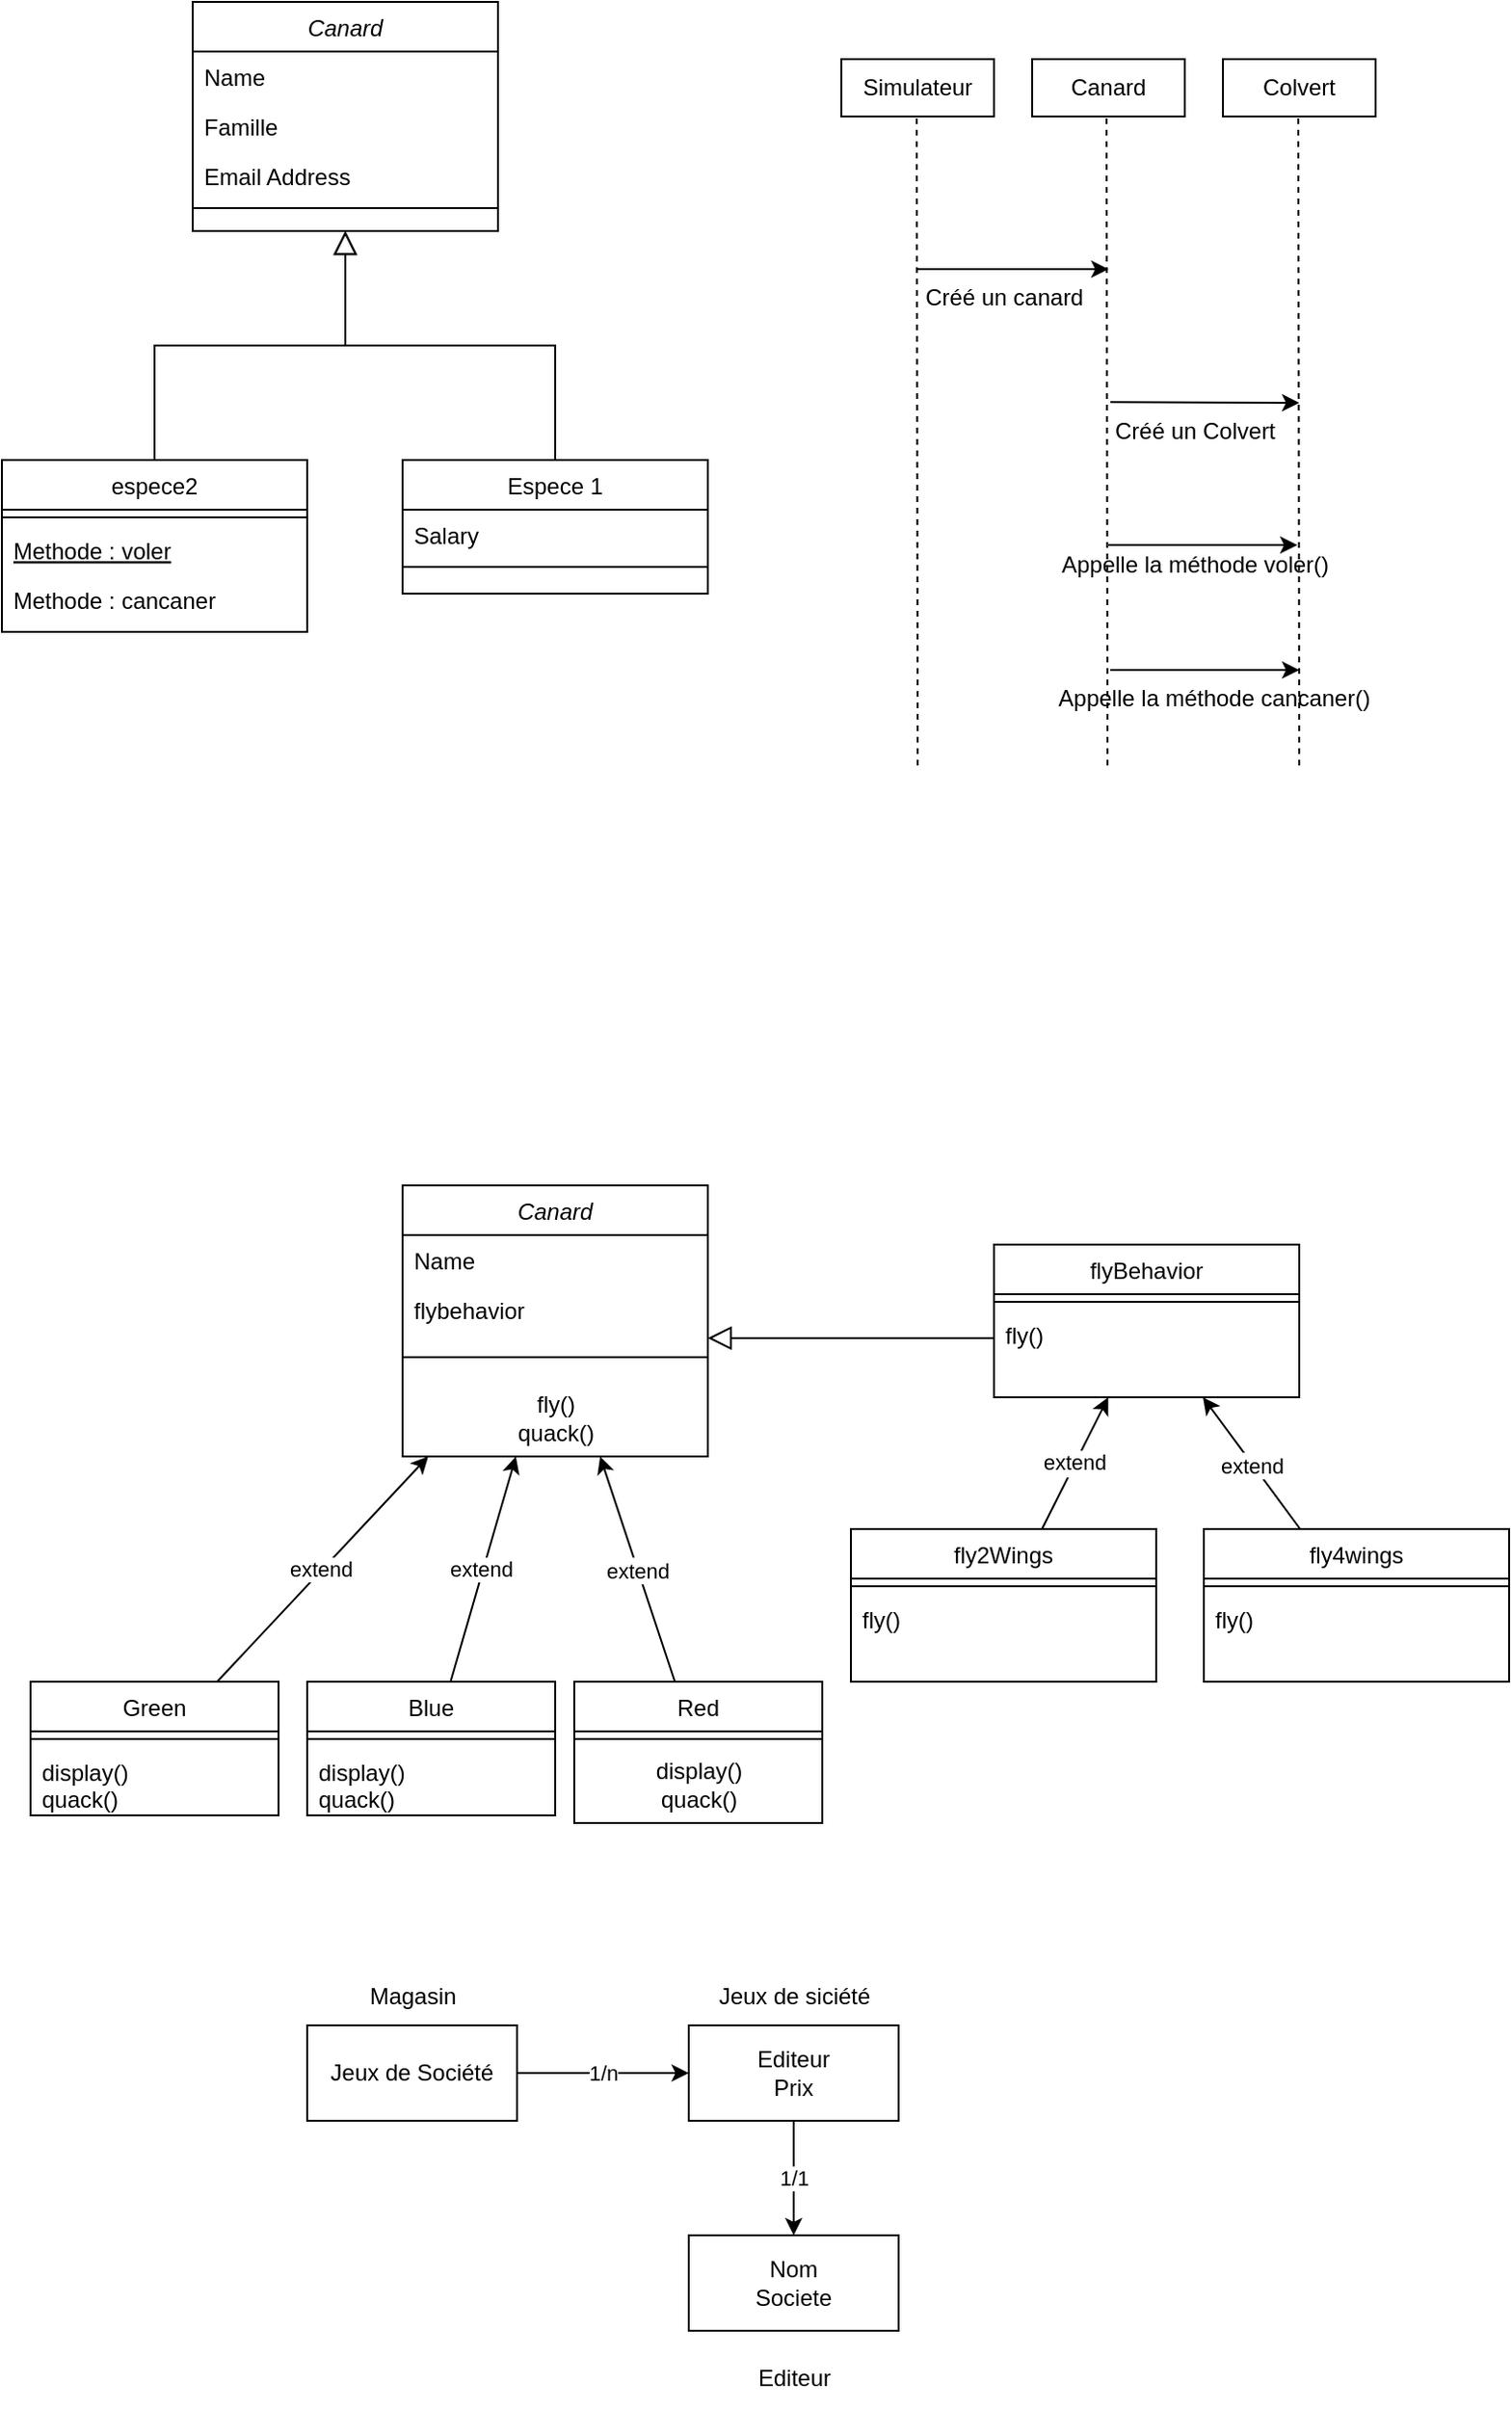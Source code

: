 <mxfile version="24.2.5" type="github">
  <diagram id="C5RBs43oDa-KdzZeNtuy" name="Page-1">
    <mxGraphModel dx="1221" dy="759" grid="1" gridSize="10" guides="1" tooltips="1" connect="1" arrows="1" fold="1" page="1" pageScale="1" pageWidth="827" pageHeight="1169" math="0" shadow="0">
      <root>
        <mxCell id="WIyWlLk6GJQsqaUBKTNV-0" />
        <mxCell id="WIyWlLk6GJQsqaUBKTNV-1" parent="WIyWlLk6GJQsqaUBKTNV-0" />
        <mxCell id="zkfFHV4jXpPFQw0GAbJ--0" value="Canard" style="swimlane;fontStyle=2;align=center;verticalAlign=top;childLayout=stackLayout;horizontal=1;startSize=26;horizontalStack=0;resizeParent=1;resizeLast=0;collapsible=1;marginBottom=0;rounded=0;shadow=0;strokeWidth=1;" parent="WIyWlLk6GJQsqaUBKTNV-1" vertex="1">
          <mxGeometry x="110" y="120" width="160" height="120" as="geometry">
            <mxRectangle x="230" y="140" width="160" height="26" as="alternateBounds" />
          </mxGeometry>
        </mxCell>
        <mxCell id="zkfFHV4jXpPFQw0GAbJ--1" value="Name" style="text;align=left;verticalAlign=top;spacingLeft=4;spacingRight=4;overflow=hidden;rotatable=0;points=[[0,0.5],[1,0.5]];portConstraint=eastwest;" parent="zkfFHV4jXpPFQw0GAbJ--0" vertex="1">
          <mxGeometry y="26" width="160" height="26" as="geometry" />
        </mxCell>
        <mxCell id="zkfFHV4jXpPFQw0GAbJ--2" value="Famille" style="text;align=left;verticalAlign=top;spacingLeft=4;spacingRight=4;overflow=hidden;rotatable=0;points=[[0,0.5],[1,0.5]];portConstraint=eastwest;rounded=0;shadow=0;html=0;" parent="zkfFHV4jXpPFQw0GAbJ--0" vertex="1">
          <mxGeometry y="52" width="160" height="26" as="geometry" />
        </mxCell>
        <mxCell id="zkfFHV4jXpPFQw0GAbJ--3" value="Email Address" style="text;align=left;verticalAlign=top;spacingLeft=4;spacingRight=4;overflow=hidden;rotatable=0;points=[[0,0.5],[1,0.5]];portConstraint=eastwest;rounded=0;shadow=0;html=0;" parent="zkfFHV4jXpPFQw0GAbJ--0" vertex="1">
          <mxGeometry y="78" width="160" height="26" as="geometry" />
        </mxCell>
        <mxCell id="zkfFHV4jXpPFQw0GAbJ--4" value="" style="line;html=1;strokeWidth=1;align=left;verticalAlign=middle;spacingTop=-1;spacingLeft=3;spacingRight=3;rotatable=0;labelPosition=right;points=[];portConstraint=eastwest;" parent="zkfFHV4jXpPFQw0GAbJ--0" vertex="1">
          <mxGeometry y="104" width="160" height="8" as="geometry" />
        </mxCell>
        <mxCell id="zkfFHV4jXpPFQw0GAbJ--6" value="espece2" style="swimlane;fontStyle=0;align=center;verticalAlign=top;childLayout=stackLayout;horizontal=1;startSize=26;horizontalStack=0;resizeParent=1;resizeLast=0;collapsible=1;marginBottom=0;rounded=0;shadow=0;strokeWidth=1;" parent="WIyWlLk6GJQsqaUBKTNV-1" vertex="1">
          <mxGeometry x="10" y="360" width="160" height="90" as="geometry">
            <mxRectangle x="130" y="380" width="160" height="26" as="alternateBounds" />
          </mxGeometry>
        </mxCell>
        <mxCell id="zkfFHV4jXpPFQw0GAbJ--9" value="" style="line;html=1;strokeWidth=1;align=left;verticalAlign=middle;spacingTop=-1;spacingLeft=3;spacingRight=3;rotatable=0;labelPosition=right;points=[];portConstraint=eastwest;" parent="zkfFHV4jXpPFQw0GAbJ--6" vertex="1">
          <mxGeometry y="26" width="160" height="8" as="geometry" />
        </mxCell>
        <mxCell id="zkfFHV4jXpPFQw0GAbJ--10" value="Methode : voler" style="text;align=left;verticalAlign=top;spacingLeft=4;spacingRight=4;overflow=hidden;rotatable=0;points=[[0,0.5],[1,0.5]];portConstraint=eastwest;fontStyle=4" parent="zkfFHV4jXpPFQw0GAbJ--6" vertex="1">
          <mxGeometry y="34" width="160" height="26" as="geometry" />
        </mxCell>
        <mxCell id="zkfFHV4jXpPFQw0GAbJ--11" value="Methode : cancaner" style="text;align=left;verticalAlign=top;spacingLeft=4;spacingRight=4;overflow=hidden;rotatable=0;points=[[0,0.5],[1,0.5]];portConstraint=eastwest;" parent="zkfFHV4jXpPFQw0GAbJ--6" vertex="1">
          <mxGeometry y="60" width="160" height="26" as="geometry" />
        </mxCell>
        <mxCell id="zkfFHV4jXpPFQw0GAbJ--12" value="" style="endArrow=block;endSize=10;endFill=0;shadow=0;strokeWidth=1;rounded=0;curved=0;edgeStyle=elbowEdgeStyle;elbow=vertical;" parent="WIyWlLk6GJQsqaUBKTNV-1" source="zkfFHV4jXpPFQw0GAbJ--6" target="zkfFHV4jXpPFQw0GAbJ--0" edge="1">
          <mxGeometry width="160" relative="1" as="geometry">
            <mxPoint x="90" y="203" as="sourcePoint" />
            <mxPoint x="90" y="203" as="targetPoint" />
          </mxGeometry>
        </mxCell>
        <mxCell id="zkfFHV4jXpPFQw0GAbJ--13" value="Espece 1" style="swimlane;fontStyle=0;align=center;verticalAlign=top;childLayout=stackLayout;horizontal=1;startSize=26;horizontalStack=0;resizeParent=1;resizeLast=0;collapsible=1;marginBottom=0;rounded=0;shadow=0;strokeWidth=1;" parent="WIyWlLk6GJQsqaUBKTNV-1" vertex="1">
          <mxGeometry x="220" y="360" width="160" height="70" as="geometry">
            <mxRectangle x="340" y="380" width="170" height="26" as="alternateBounds" />
          </mxGeometry>
        </mxCell>
        <mxCell id="zkfFHV4jXpPFQw0GAbJ--14" value="Salary" style="text;align=left;verticalAlign=top;spacingLeft=4;spacingRight=4;overflow=hidden;rotatable=0;points=[[0,0.5],[1,0.5]];portConstraint=eastwest;" parent="zkfFHV4jXpPFQw0GAbJ--13" vertex="1">
          <mxGeometry y="26" width="160" height="26" as="geometry" />
        </mxCell>
        <mxCell id="zkfFHV4jXpPFQw0GAbJ--15" value="" style="line;html=1;strokeWidth=1;align=left;verticalAlign=middle;spacingTop=-1;spacingLeft=3;spacingRight=3;rotatable=0;labelPosition=right;points=[];portConstraint=eastwest;" parent="zkfFHV4jXpPFQw0GAbJ--13" vertex="1">
          <mxGeometry y="52" width="160" height="8" as="geometry" />
        </mxCell>
        <mxCell id="zkfFHV4jXpPFQw0GAbJ--16" value="" style="endArrow=block;endSize=10;endFill=0;shadow=0;strokeWidth=1;rounded=0;curved=0;edgeStyle=elbowEdgeStyle;elbow=vertical;" parent="WIyWlLk6GJQsqaUBKTNV-1" source="zkfFHV4jXpPFQw0GAbJ--13" target="zkfFHV4jXpPFQw0GAbJ--0" edge="1">
          <mxGeometry width="160" relative="1" as="geometry">
            <mxPoint x="100" y="373" as="sourcePoint" />
            <mxPoint x="200" y="271" as="targetPoint" />
          </mxGeometry>
        </mxCell>
        <mxCell id="nrB4lIm2vFU0IHgTo4m3-0" value="Simulateur" style="rounded=0;whiteSpace=wrap;html=1;" vertex="1" parent="WIyWlLk6GJQsqaUBKTNV-1">
          <mxGeometry x="450" y="150" width="80" height="30" as="geometry" />
        </mxCell>
        <mxCell id="nrB4lIm2vFU0IHgTo4m3-1" value="Canard" style="rounded=0;whiteSpace=wrap;html=1;" vertex="1" parent="WIyWlLk6GJQsqaUBKTNV-1">
          <mxGeometry x="550" y="150" width="80" height="30" as="geometry" />
        </mxCell>
        <mxCell id="nrB4lIm2vFU0IHgTo4m3-4" value="" style="endArrow=classic;html=1;rounded=0;" edge="1" parent="WIyWlLk6GJQsqaUBKTNV-1">
          <mxGeometry width="50" height="50" relative="1" as="geometry">
            <mxPoint x="490" y="260" as="sourcePoint" />
            <mxPoint x="590" y="260" as="targetPoint" />
          </mxGeometry>
        </mxCell>
        <mxCell id="nrB4lIm2vFU0IHgTo4m3-6" value="Créé un canard" style="text;html=1;align=center;verticalAlign=middle;resizable=0;points=[];autosize=1;strokeColor=none;fillColor=none;" vertex="1" parent="WIyWlLk6GJQsqaUBKTNV-1">
          <mxGeometry x="480" y="260" width="110" height="30" as="geometry" />
        </mxCell>
        <mxCell id="nrB4lIm2vFU0IHgTo4m3-7" value="Colvert" style="rounded=0;whiteSpace=wrap;html=1;" vertex="1" parent="WIyWlLk6GJQsqaUBKTNV-1">
          <mxGeometry x="650" y="150" width="80" height="30" as="geometry" />
        </mxCell>
        <mxCell id="nrB4lIm2vFU0IHgTo4m3-9" value="" style="endArrow=none;dashed=1;html=1;rounded=0;" edge="1" parent="WIyWlLk6GJQsqaUBKTNV-1">
          <mxGeometry width="50" height="50" relative="1" as="geometry">
            <mxPoint x="490" y="520" as="sourcePoint" />
            <mxPoint x="489.5" y="180" as="targetPoint" />
          </mxGeometry>
        </mxCell>
        <mxCell id="nrB4lIm2vFU0IHgTo4m3-10" value="" style="endArrow=none;dashed=1;html=1;rounded=0;" edge="1" parent="WIyWlLk6GJQsqaUBKTNV-1">
          <mxGeometry width="50" height="50" relative="1" as="geometry">
            <mxPoint x="589.5" y="520" as="sourcePoint" />
            <mxPoint x="589" y="180" as="targetPoint" />
          </mxGeometry>
        </mxCell>
        <mxCell id="nrB4lIm2vFU0IHgTo4m3-11" value="" style="endArrow=none;dashed=1;html=1;rounded=0;" edge="1" parent="WIyWlLk6GJQsqaUBKTNV-1">
          <mxGeometry width="50" height="50" relative="1" as="geometry">
            <mxPoint x="690" y="520" as="sourcePoint" />
            <mxPoint x="689.5" y="180" as="targetPoint" />
          </mxGeometry>
        </mxCell>
        <mxCell id="nrB4lIm2vFU0IHgTo4m3-12" value="Créé un Colvert" style="text;html=1;align=center;verticalAlign=middle;resizable=0;points=[];autosize=1;strokeColor=none;fillColor=none;" vertex="1" parent="WIyWlLk6GJQsqaUBKTNV-1">
          <mxGeometry x="580" y="330" width="110" height="30" as="geometry" />
        </mxCell>
        <mxCell id="nrB4lIm2vFU0IHgTo4m3-14" value="Appelle la méthode cancaner()" style="text;html=1;align=center;verticalAlign=middle;resizable=0;points=[];autosize=1;strokeColor=none;fillColor=none;" vertex="1" parent="WIyWlLk6GJQsqaUBKTNV-1">
          <mxGeometry x="550" y="470" width="190" height="30" as="geometry" />
        </mxCell>
        <mxCell id="nrB4lIm2vFU0IHgTo4m3-15" value="Appelle la méthode voler()" style="text;html=1;align=center;verticalAlign=middle;resizable=0;points=[];autosize=1;strokeColor=none;fillColor=none;" vertex="1" parent="WIyWlLk6GJQsqaUBKTNV-1">
          <mxGeometry x="555" y="400" width="160" height="30" as="geometry" />
        </mxCell>
        <mxCell id="nrB4lIm2vFU0IHgTo4m3-17" value="" style="endArrow=classic;html=1;rounded=0;exitX=0.1;exitY=-0.011;exitDx=0;exitDy=0;exitPerimeter=0;" edge="1" parent="WIyWlLk6GJQsqaUBKTNV-1" source="nrB4lIm2vFU0IHgTo4m3-12">
          <mxGeometry width="50" height="50" relative="1" as="geometry">
            <mxPoint x="610" y="330" as="sourcePoint" />
            <mxPoint x="690" y="330" as="targetPoint" />
          </mxGeometry>
        </mxCell>
        <mxCell id="nrB4lIm2vFU0IHgTo4m3-18" value="" style="endArrow=classic;html=1;rounded=0;exitX=0.1;exitY=-0.011;exitDx=0;exitDy=0;exitPerimeter=0;" edge="1" parent="WIyWlLk6GJQsqaUBKTNV-1">
          <mxGeometry width="50" height="50" relative="1" as="geometry">
            <mxPoint x="591" y="470" as="sourcePoint" />
            <mxPoint x="690" y="470" as="targetPoint" />
          </mxGeometry>
        </mxCell>
        <mxCell id="nrB4lIm2vFU0IHgTo4m3-19" value="" style="endArrow=classic;html=1;rounded=0;exitX=0.1;exitY=-0.011;exitDx=0;exitDy=0;exitPerimeter=0;" edge="1" parent="WIyWlLk6GJQsqaUBKTNV-1">
          <mxGeometry width="50" height="50" relative="1" as="geometry">
            <mxPoint x="590" y="404.5" as="sourcePoint" />
            <mxPoint x="689" y="404.5" as="targetPoint" />
          </mxGeometry>
        </mxCell>
        <mxCell id="nrB4lIm2vFU0IHgTo4m3-21" value="Canard" style="swimlane;fontStyle=2;align=center;verticalAlign=top;childLayout=stackLayout;horizontal=1;startSize=26;horizontalStack=0;resizeParent=1;resizeLast=0;collapsible=1;marginBottom=0;rounded=0;shadow=0;strokeWidth=1;" vertex="1" parent="WIyWlLk6GJQsqaUBKTNV-1">
          <mxGeometry x="220" y="740" width="160" height="142" as="geometry">
            <mxRectangle x="230" y="140" width="160" height="26" as="alternateBounds" />
          </mxGeometry>
        </mxCell>
        <mxCell id="nrB4lIm2vFU0IHgTo4m3-22" value="Name" style="text;align=left;verticalAlign=top;spacingLeft=4;spacingRight=4;overflow=hidden;rotatable=0;points=[[0,0.5],[1,0.5]];portConstraint=eastwest;" vertex="1" parent="nrB4lIm2vFU0IHgTo4m3-21">
          <mxGeometry y="26" width="160" height="26" as="geometry" />
        </mxCell>
        <mxCell id="nrB4lIm2vFU0IHgTo4m3-23" value="flybehavior" style="text;align=left;verticalAlign=top;spacingLeft=4;spacingRight=4;overflow=hidden;rotatable=0;points=[[0,0.5],[1,0.5]];portConstraint=eastwest;rounded=0;shadow=0;html=0;" vertex="1" parent="nrB4lIm2vFU0IHgTo4m3-21">
          <mxGeometry y="52" width="160" height="26" as="geometry" />
        </mxCell>
        <mxCell id="nrB4lIm2vFU0IHgTo4m3-25" value="" style="line;html=1;strokeWidth=1;align=left;verticalAlign=middle;spacingTop=-1;spacingLeft=3;spacingRight=3;rotatable=0;labelPosition=right;points=[];portConstraint=eastwest;" vertex="1" parent="nrB4lIm2vFU0IHgTo4m3-21">
          <mxGeometry y="78" width="160" height="24" as="geometry" />
        </mxCell>
        <mxCell id="nrB4lIm2vFU0IHgTo4m3-35" value="fly()&lt;div&gt;quack()&lt;/div&gt;" style="text;html=1;align=center;verticalAlign=middle;resizable=0;points=[];autosize=1;strokeColor=none;fillColor=none;" vertex="1" parent="nrB4lIm2vFU0IHgTo4m3-21">
          <mxGeometry y="102" width="160" height="40" as="geometry" />
        </mxCell>
        <mxCell id="nrB4lIm2vFU0IHgTo4m3-26" value="Green" style="swimlane;fontStyle=0;align=center;verticalAlign=top;childLayout=stackLayout;horizontal=1;startSize=26;horizontalStack=0;resizeParent=1;resizeLast=0;collapsible=1;marginBottom=0;rounded=0;shadow=0;strokeWidth=1;" vertex="1" parent="WIyWlLk6GJQsqaUBKTNV-1">
          <mxGeometry x="25" y="1000" width="130" height="70" as="geometry">
            <mxRectangle x="130" y="380" width="160" height="26" as="alternateBounds" />
          </mxGeometry>
        </mxCell>
        <mxCell id="nrB4lIm2vFU0IHgTo4m3-27" value="" style="line;html=1;strokeWidth=1;align=left;verticalAlign=middle;spacingTop=-1;spacingLeft=3;spacingRight=3;rotatable=0;labelPosition=right;points=[];portConstraint=eastwest;" vertex="1" parent="nrB4lIm2vFU0IHgTo4m3-26">
          <mxGeometry y="26" width="130" height="8" as="geometry" />
        </mxCell>
        <mxCell id="nrB4lIm2vFU0IHgTo4m3-29" value="display()&#xa;quack()" style="text;align=left;verticalAlign=top;spacingLeft=4;spacingRight=4;overflow=hidden;rotatable=0;points=[[0,0.5],[1,0.5]];portConstraint=eastwest;" vertex="1" parent="nrB4lIm2vFU0IHgTo4m3-26">
          <mxGeometry y="34" width="130" height="36" as="geometry" />
        </mxCell>
        <mxCell id="nrB4lIm2vFU0IHgTo4m3-31" value="Red" style="swimlane;fontStyle=0;align=center;verticalAlign=top;childLayout=stackLayout;horizontal=1;startSize=26;horizontalStack=0;resizeParent=1;resizeLast=0;collapsible=1;marginBottom=0;rounded=0;shadow=0;strokeWidth=1;" vertex="1" parent="WIyWlLk6GJQsqaUBKTNV-1">
          <mxGeometry x="310" y="1000" width="130" height="74" as="geometry">
            <mxRectangle x="340" y="380" width="170" height="26" as="alternateBounds" />
          </mxGeometry>
        </mxCell>
        <mxCell id="nrB4lIm2vFU0IHgTo4m3-33" value="" style="line;html=1;strokeWidth=1;align=left;verticalAlign=middle;spacingTop=-1;spacingLeft=3;spacingRight=3;rotatable=0;labelPosition=right;points=[];portConstraint=eastwest;" vertex="1" parent="nrB4lIm2vFU0IHgTo4m3-31">
          <mxGeometry y="26" width="130" height="8" as="geometry" />
        </mxCell>
        <mxCell id="nrB4lIm2vFU0IHgTo4m3-36" value="&lt;span style=&quot;text-align: left;&quot;&gt;display()&lt;/span&gt;&lt;br style=&quot;padding: 0px; margin: 0px; text-align: left;&quot;&gt;&lt;span style=&quot;text-align: left;&quot;&gt;quack()&lt;/span&gt;" style="text;html=1;align=center;verticalAlign=middle;resizable=0;points=[];autosize=1;strokeColor=none;fillColor=none;" vertex="1" parent="nrB4lIm2vFU0IHgTo4m3-31">
          <mxGeometry y="34" width="130" height="40" as="geometry" />
        </mxCell>
        <mxCell id="nrB4lIm2vFU0IHgTo4m3-38" value="flyBehavior" style="swimlane;fontStyle=0;align=center;verticalAlign=top;childLayout=stackLayout;horizontal=1;startSize=26;horizontalStack=0;resizeParent=1;resizeLast=0;collapsible=1;marginBottom=0;rounded=0;shadow=0;strokeWidth=1;" vertex="1" parent="WIyWlLk6GJQsqaUBKTNV-1">
          <mxGeometry x="530" y="771" width="160" height="80" as="geometry">
            <mxRectangle x="130" y="380" width="160" height="26" as="alternateBounds" />
          </mxGeometry>
        </mxCell>
        <mxCell id="nrB4lIm2vFU0IHgTo4m3-39" value="" style="line;html=1;strokeWidth=1;align=left;verticalAlign=middle;spacingTop=-1;spacingLeft=3;spacingRight=3;rotatable=0;labelPosition=right;points=[];portConstraint=eastwest;" vertex="1" parent="nrB4lIm2vFU0IHgTo4m3-38">
          <mxGeometry y="26" width="160" height="8" as="geometry" />
        </mxCell>
        <mxCell id="nrB4lIm2vFU0IHgTo4m3-40" value="fly()" style="text;align=left;verticalAlign=top;spacingLeft=4;spacingRight=4;overflow=hidden;rotatable=0;points=[[0,0.5],[1,0.5]];portConstraint=eastwest;" vertex="1" parent="nrB4lIm2vFU0IHgTo4m3-38">
          <mxGeometry y="34" width="160" height="36" as="geometry" />
        </mxCell>
        <mxCell id="nrB4lIm2vFU0IHgTo4m3-41" value="" style="endArrow=block;endSize=10;endFill=0;shadow=0;strokeWidth=1;rounded=0;curved=0;edgeStyle=elbowEdgeStyle;elbow=vertical;" edge="1" parent="WIyWlLk6GJQsqaUBKTNV-1" source="nrB4lIm2vFU0IHgTo4m3-38" target="nrB4lIm2vFU0IHgTo4m3-21">
          <mxGeometry width="160" relative="1" as="geometry">
            <mxPoint x="590" y="730" as="sourcePoint" />
            <mxPoint x="380" y="802" as="targetPoint" />
            <Array as="points">
              <mxPoint x="410" y="820" />
            </Array>
          </mxGeometry>
        </mxCell>
        <mxCell id="nrB4lIm2vFU0IHgTo4m3-42" value="fly4wings" style="swimlane;fontStyle=0;align=center;verticalAlign=top;childLayout=stackLayout;horizontal=1;startSize=26;horizontalStack=0;resizeParent=1;resizeLast=0;collapsible=1;marginBottom=0;rounded=0;shadow=0;strokeWidth=1;" vertex="1" parent="WIyWlLk6GJQsqaUBKTNV-1">
          <mxGeometry x="640" y="920" width="160" height="80" as="geometry">
            <mxRectangle x="130" y="380" width="160" height="26" as="alternateBounds" />
          </mxGeometry>
        </mxCell>
        <mxCell id="nrB4lIm2vFU0IHgTo4m3-43" value="" style="line;html=1;strokeWidth=1;align=left;verticalAlign=middle;spacingTop=-1;spacingLeft=3;spacingRight=3;rotatable=0;labelPosition=right;points=[];portConstraint=eastwest;" vertex="1" parent="nrB4lIm2vFU0IHgTo4m3-42">
          <mxGeometry y="26" width="160" height="8" as="geometry" />
        </mxCell>
        <mxCell id="nrB4lIm2vFU0IHgTo4m3-44" value="fly()" style="text;align=left;verticalAlign=top;spacingLeft=4;spacingRight=4;overflow=hidden;rotatable=0;points=[[0,0.5],[1,0.5]];portConstraint=eastwest;" vertex="1" parent="nrB4lIm2vFU0IHgTo4m3-42">
          <mxGeometry y="34" width="160" height="36" as="geometry" />
        </mxCell>
        <mxCell id="nrB4lIm2vFU0IHgTo4m3-45" value="fly2Wings" style="swimlane;fontStyle=0;align=center;verticalAlign=top;childLayout=stackLayout;horizontal=1;startSize=26;horizontalStack=0;resizeParent=1;resizeLast=0;collapsible=1;marginBottom=0;rounded=0;shadow=0;strokeWidth=1;" vertex="1" parent="WIyWlLk6GJQsqaUBKTNV-1">
          <mxGeometry x="455" y="920" width="160" height="80" as="geometry">
            <mxRectangle x="130" y="380" width="160" height="26" as="alternateBounds" />
          </mxGeometry>
        </mxCell>
        <mxCell id="nrB4lIm2vFU0IHgTo4m3-46" value="" style="line;html=1;strokeWidth=1;align=left;verticalAlign=middle;spacingTop=-1;spacingLeft=3;spacingRight=3;rotatable=0;labelPosition=right;points=[];portConstraint=eastwest;" vertex="1" parent="nrB4lIm2vFU0IHgTo4m3-45">
          <mxGeometry y="26" width="160" height="8" as="geometry" />
        </mxCell>
        <mxCell id="nrB4lIm2vFU0IHgTo4m3-47" value="fly()" style="text;align=left;verticalAlign=top;spacingLeft=4;spacingRight=4;overflow=hidden;rotatable=0;points=[[0,0.5],[1,0.5]];portConstraint=eastwest;" vertex="1" parent="nrB4lIm2vFU0IHgTo4m3-45">
          <mxGeometry y="34" width="160" height="36" as="geometry" />
        </mxCell>
        <mxCell id="nrB4lIm2vFU0IHgTo4m3-48" value="Blue" style="swimlane;fontStyle=0;align=center;verticalAlign=top;childLayout=stackLayout;horizontal=1;startSize=26;horizontalStack=0;resizeParent=1;resizeLast=0;collapsible=1;marginBottom=0;rounded=0;shadow=0;strokeWidth=1;" vertex="1" parent="WIyWlLk6GJQsqaUBKTNV-1">
          <mxGeometry x="170" y="1000" width="130" height="70" as="geometry">
            <mxRectangle x="130" y="380" width="160" height="26" as="alternateBounds" />
          </mxGeometry>
        </mxCell>
        <mxCell id="nrB4lIm2vFU0IHgTo4m3-49" value="" style="line;html=1;strokeWidth=1;align=left;verticalAlign=middle;spacingTop=-1;spacingLeft=3;spacingRight=3;rotatable=0;labelPosition=right;points=[];portConstraint=eastwest;" vertex="1" parent="nrB4lIm2vFU0IHgTo4m3-48">
          <mxGeometry y="26" width="130" height="8" as="geometry" />
        </mxCell>
        <mxCell id="nrB4lIm2vFU0IHgTo4m3-50" value="display()&#xa;quack()" style="text;align=left;verticalAlign=top;spacingLeft=4;spacingRight=4;overflow=hidden;rotatable=0;points=[[0,0.5],[1,0.5]];portConstraint=eastwest;" vertex="1" parent="nrB4lIm2vFU0IHgTo4m3-48">
          <mxGeometry y="34" width="130" height="36" as="geometry" />
        </mxCell>
        <mxCell id="nrB4lIm2vFU0IHgTo4m3-51" value="" style="endArrow=classic;html=1;rounded=0;" edge="1" parent="WIyWlLk6GJQsqaUBKTNV-1" source="nrB4lIm2vFU0IHgTo4m3-48" target="nrB4lIm2vFU0IHgTo4m3-21">
          <mxGeometry relative="1" as="geometry">
            <mxPoint x="170" y="959.5" as="sourcePoint" />
            <mxPoint x="270" y="959.5" as="targetPoint" />
          </mxGeometry>
        </mxCell>
        <mxCell id="nrB4lIm2vFU0IHgTo4m3-52" value="Label" style="edgeLabel;resizable=0;html=1;;align=center;verticalAlign=middle;" connectable="0" vertex="1" parent="nrB4lIm2vFU0IHgTo4m3-51">
          <mxGeometry relative="1" as="geometry" />
        </mxCell>
        <mxCell id="nrB4lIm2vFU0IHgTo4m3-53" value="extend" style="edgeLabel;html=1;align=center;verticalAlign=middle;resizable=0;points=[];" vertex="1" connectable="0" parent="nrB4lIm2vFU0IHgTo4m3-51">
          <mxGeometry x="-0.007" y="1" relative="1" as="geometry">
            <mxPoint as="offset" />
          </mxGeometry>
        </mxCell>
        <mxCell id="nrB4lIm2vFU0IHgTo4m3-54" value="" style="endArrow=classic;html=1;rounded=0;" edge="1" parent="WIyWlLk6GJQsqaUBKTNV-1" source="nrB4lIm2vFU0IHgTo4m3-26" target="nrB4lIm2vFU0IHgTo4m3-21">
          <mxGeometry relative="1" as="geometry">
            <mxPoint x="255" y="1010" as="sourcePoint" />
            <mxPoint x="289" y="892" as="targetPoint" />
          </mxGeometry>
        </mxCell>
        <mxCell id="nrB4lIm2vFU0IHgTo4m3-55" value="Label" style="edgeLabel;resizable=0;html=1;;align=center;verticalAlign=middle;" connectable="0" vertex="1" parent="nrB4lIm2vFU0IHgTo4m3-54">
          <mxGeometry relative="1" as="geometry" />
        </mxCell>
        <mxCell id="nrB4lIm2vFU0IHgTo4m3-56" value="extend" style="edgeLabel;html=1;align=center;verticalAlign=middle;resizable=0;points=[];" vertex="1" connectable="0" parent="nrB4lIm2vFU0IHgTo4m3-54">
          <mxGeometry x="-0.007" y="1" relative="1" as="geometry">
            <mxPoint as="offset" />
          </mxGeometry>
        </mxCell>
        <mxCell id="nrB4lIm2vFU0IHgTo4m3-57" value="" style="endArrow=classic;html=1;rounded=0;" edge="1" parent="WIyWlLk6GJQsqaUBKTNV-1" source="nrB4lIm2vFU0IHgTo4m3-31" target="nrB4lIm2vFU0IHgTo4m3-21">
          <mxGeometry relative="1" as="geometry">
            <mxPoint x="330" y="1000" as="sourcePoint" />
            <mxPoint x="364" y="882" as="targetPoint" />
          </mxGeometry>
        </mxCell>
        <mxCell id="nrB4lIm2vFU0IHgTo4m3-58" value="Label" style="edgeLabel;resizable=0;html=1;;align=center;verticalAlign=middle;" connectable="0" vertex="1" parent="nrB4lIm2vFU0IHgTo4m3-57">
          <mxGeometry relative="1" as="geometry" />
        </mxCell>
        <mxCell id="nrB4lIm2vFU0IHgTo4m3-59" value="extend" style="edgeLabel;html=1;align=center;verticalAlign=middle;resizable=0;points=[];" vertex="1" connectable="0" parent="nrB4lIm2vFU0IHgTo4m3-57">
          <mxGeometry x="-0.007" y="1" relative="1" as="geometry">
            <mxPoint as="offset" />
          </mxGeometry>
        </mxCell>
        <mxCell id="nrB4lIm2vFU0IHgTo4m3-60" value="" style="endArrow=classic;html=1;rounded=0;" edge="1" parent="WIyWlLk6GJQsqaUBKTNV-1" source="nrB4lIm2vFU0IHgTo4m3-45" target="nrB4lIm2vFU0IHgTo4m3-38">
          <mxGeometry relative="1" as="geometry">
            <mxPoint x="569" y="938" as="sourcePoint" />
            <mxPoint x="530" y="820" as="targetPoint" />
          </mxGeometry>
        </mxCell>
        <mxCell id="nrB4lIm2vFU0IHgTo4m3-61" value="Label" style="edgeLabel;resizable=0;html=1;;align=center;verticalAlign=middle;" connectable="0" vertex="1" parent="nrB4lIm2vFU0IHgTo4m3-60">
          <mxGeometry relative="1" as="geometry" />
        </mxCell>
        <mxCell id="nrB4lIm2vFU0IHgTo4m3-62" value="extend" style="edgeLabel;html=1;align=center;verticalAlign=middle;resizable=0;points=[];" vertex="1" connectable="0" parent="nrB4lIm2vFU0IHgTo4m3-60">
          <mxGeometry x="-0.007" y="1" relative="1" as="geometry">
            <mxPoint as="offset" />
          </mxGeometry>
        </mxCell>
        <mxCell id="nrB4lIm2vFU0IHgTo4m3-63" value="" style="endArrow=classic;html=1;rounded=0;" edge="1" parent="WIyWlLk6GJQsqaUBKTNV-1" source="nrB4lIm2vFU0IHgTo4m3-42" target="nrB4lIm2vFU0IHgTo4m3-38">
          <mxGeometry relative="1" as="geometry">
            <mxPoint x="565" y="930" as="sourcePoint" />
            <mxPoint x="600" y="861" as="targetPoint" />
          </mxGeometry>
        </mxCell>
        <mxCell id="nrB4lIm2vFU0IHgTo4m3-64" value="Label" style="edgeLabel;resizable=0;html=1;;align=center;verticalAlign=middle;" connectable="0" vertex="1" parent="nrB4lIm2vFU0IHgTo4m3-63">
          <mxGeometry relative="1" as="geometry" />
        </mxCell>
        <mxCell id="nrB4lIm2vFU0IHgTo4m3-65" value="extend" style="edgeLabel;html=1;align=center;verticalAlign=middle;resizable=0;points=[];" vertex="1" connectable="0" parent="nrB4lIm2vFU0IHgTo4m3-63">
          <mxGeometry x="-0.007" y="1" relative="1" as="geometry">
            <mxPoint as="offset" />
          </mxGeometry>
        </mxCell>
        <mxCell id="nrB4lIm2vFU0IHgTo4m3-66" value="Jeux de Société" style="rounded=0;whiteSpace=wrap;html=1;" vertex="1" parent="WIyWlLk6GJQsqaUBKTNV-1">
          <mxGeometry x="170" y="1180" width="110" height="50" as="geometry" />
        </mxCell>
        <mxCell id="nrB4lIm2vFU0IHgTo4m3-68" value="Nom&lt;div&gt;Societe&lt;/div&gt;" style="rounded=0;whiteSpace=wrap;html=1;" vertex="1" parent="WIyWlLk6GJQsqaUBKTNV-1">
          <mxGeometry x="370" y="1290" width="110" height="50" as="geometry" />
        </mxCell>
        <mxCell id="nrB4lIm2vFU0IHgTo4m3-69" value="Editeur&lt;div&gt;Prix&lt;/div&gt;" style="rounded=0;whiteSpace=wrap;html=1;" vertex="1" parent="WIyWlLk6GJQsqaUBKTNV-1">
          <mxGeometry x="370" y="1180" width="110" height="50" as="geometry" />
        </mxCell>
        <mxCell id="nrB4lIm2vFU0IHgTo4m3-70" value="Magasin" style="text;html=1;align=center;verticalAlign=middle;resizable=0;points=[];autosize=1;strokeColor=none;fillColor=none;" vertex="1" parent="WIyWlLk6GJQsqaUBKTNV-1">
          <mxGeometry x="190" y="1150" width="70" height="30" as="geometry" />
        </mxCell>
        <mxCell id="nrB4lIm2vFU0IHgTo4m3-73" value="1/n" style="endArrow=classic;html=1;rounded=0;" edge="1" parent="WIyWlLk6GJQsqaUBKTNV-1" source="nrB4lIm2vFU0IHgTo4m3-66" target="nrB4lIm2vFU0IHgTo4m3-69">
          <mxGeometry relative="1" as="geometry">
            <mxPoint x="280" y="1204.5" as="sourcePoint" />
            <mxPoint x="370" y="1205" as="targetPoint" />
          </mxGeometry>
        </mxCell>
        <mxCell id="nrB4lIm2vFU0IHgTo4m3-75" value="Jeux de siciété" style="text;html=1;align=center;verticalAlign=middle;resizable=0;points=[];autosize=1;strokeColor=none;fillColor=none;" vertex="1" parent="WIyWlLk6GJQsqaUBKTNV-1">
          <mxGeometry x="375" y="1150" width="100" height="30" as="geometry" />
        </mxCell>
        <mxCell id="nrB4lIm2vFU0IHgTo4m3-77" value="Editeur" style="text;html=1;align=center;verticalAlign=middle;resizable=0;points=[];autosize=1;strokeColor=none;fillColor=none;" vertex="1" parent="WIyWlLk6GJQsqaUBKTNV-1">
          <mxGeometry x="395" y="1350" width="60" height="30" as="geometry" />
        </mxCell>
        <mxCell id="nrB4lIm2vFU0IHgTo4m3-78" value="1/1" style="endArrow=classic;html=1;rounded=0;" edge="1" parent="WIyWlLk6GJQsqaUBKTNV-1" source="nrB4lIm2vFU0IHgTo4m3-69" target="nrB4lIm2vFU0IHgTo4m3-68">
          <mxGeometry relative="1" as="geometry">
            <mxPoint x="450" y="1258" as="sourcePoint" />
            <mxPoint x="540" y="1258" as="targetPoint" />
          </mxGeometry>
        </mxCell>
      </root>
    </mxGraphModel>
  </diagram>
</mxfile>
